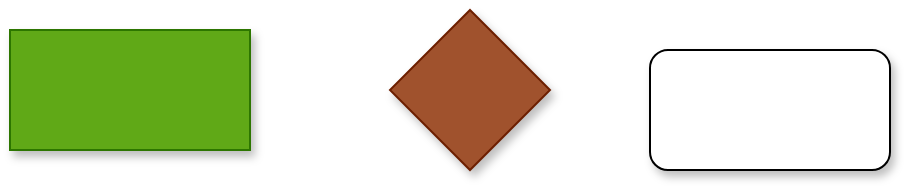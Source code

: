 <mxfile>
    <diagram id="eo50d3yJa9Emfjqav2jl" name="Página-1">
        <mxGraphModel dx="750" dy="283" grid="1" gridSize="10" guides="1" tooltips="1" connect="1" arrows="1" fold="1" page="1" pageScale="1" pageWidth="827" pageHeight="1169" math="0" shadow="0">
            <root>
                <mxCell id="0"/>
                <mxCell id="1" parent="0"/>
                <mxCell id="2" value="" style="whiteSpace=wrap;html=1;shadow=1;fillColor=#60a917;fontColor=#ffffff;strokeColor=#2D7600;" vertex="1" parent="1">
                    <mxGeometry x="70" y="80" width="120" height="60" as="geometry"/>
                </mxCell>
                <mxCell id="3" value="" style="rhombus;whiteSpace=wrap;html=1;shadow=1;fillColor=#a0522d;fontColor=#ffffff;strokeColor=#6D1F00;" vertex="1" parent="1">
                    <mxGeometry x="260" y="70" width="80" height="80" as="geometry"/>
                </mxCell>
                <mxCell id="4" value="" style="rounded=1;whiteSpace=wrap;html=1;shadow=1;" vertex="1" parent="1">
                    <mxGeometry x="390" y="90" width="120" height="60" as="geometry"/>
                </mxCell>
            </root>
        </mxGraphModel>
    </diagram>
</mxfile>